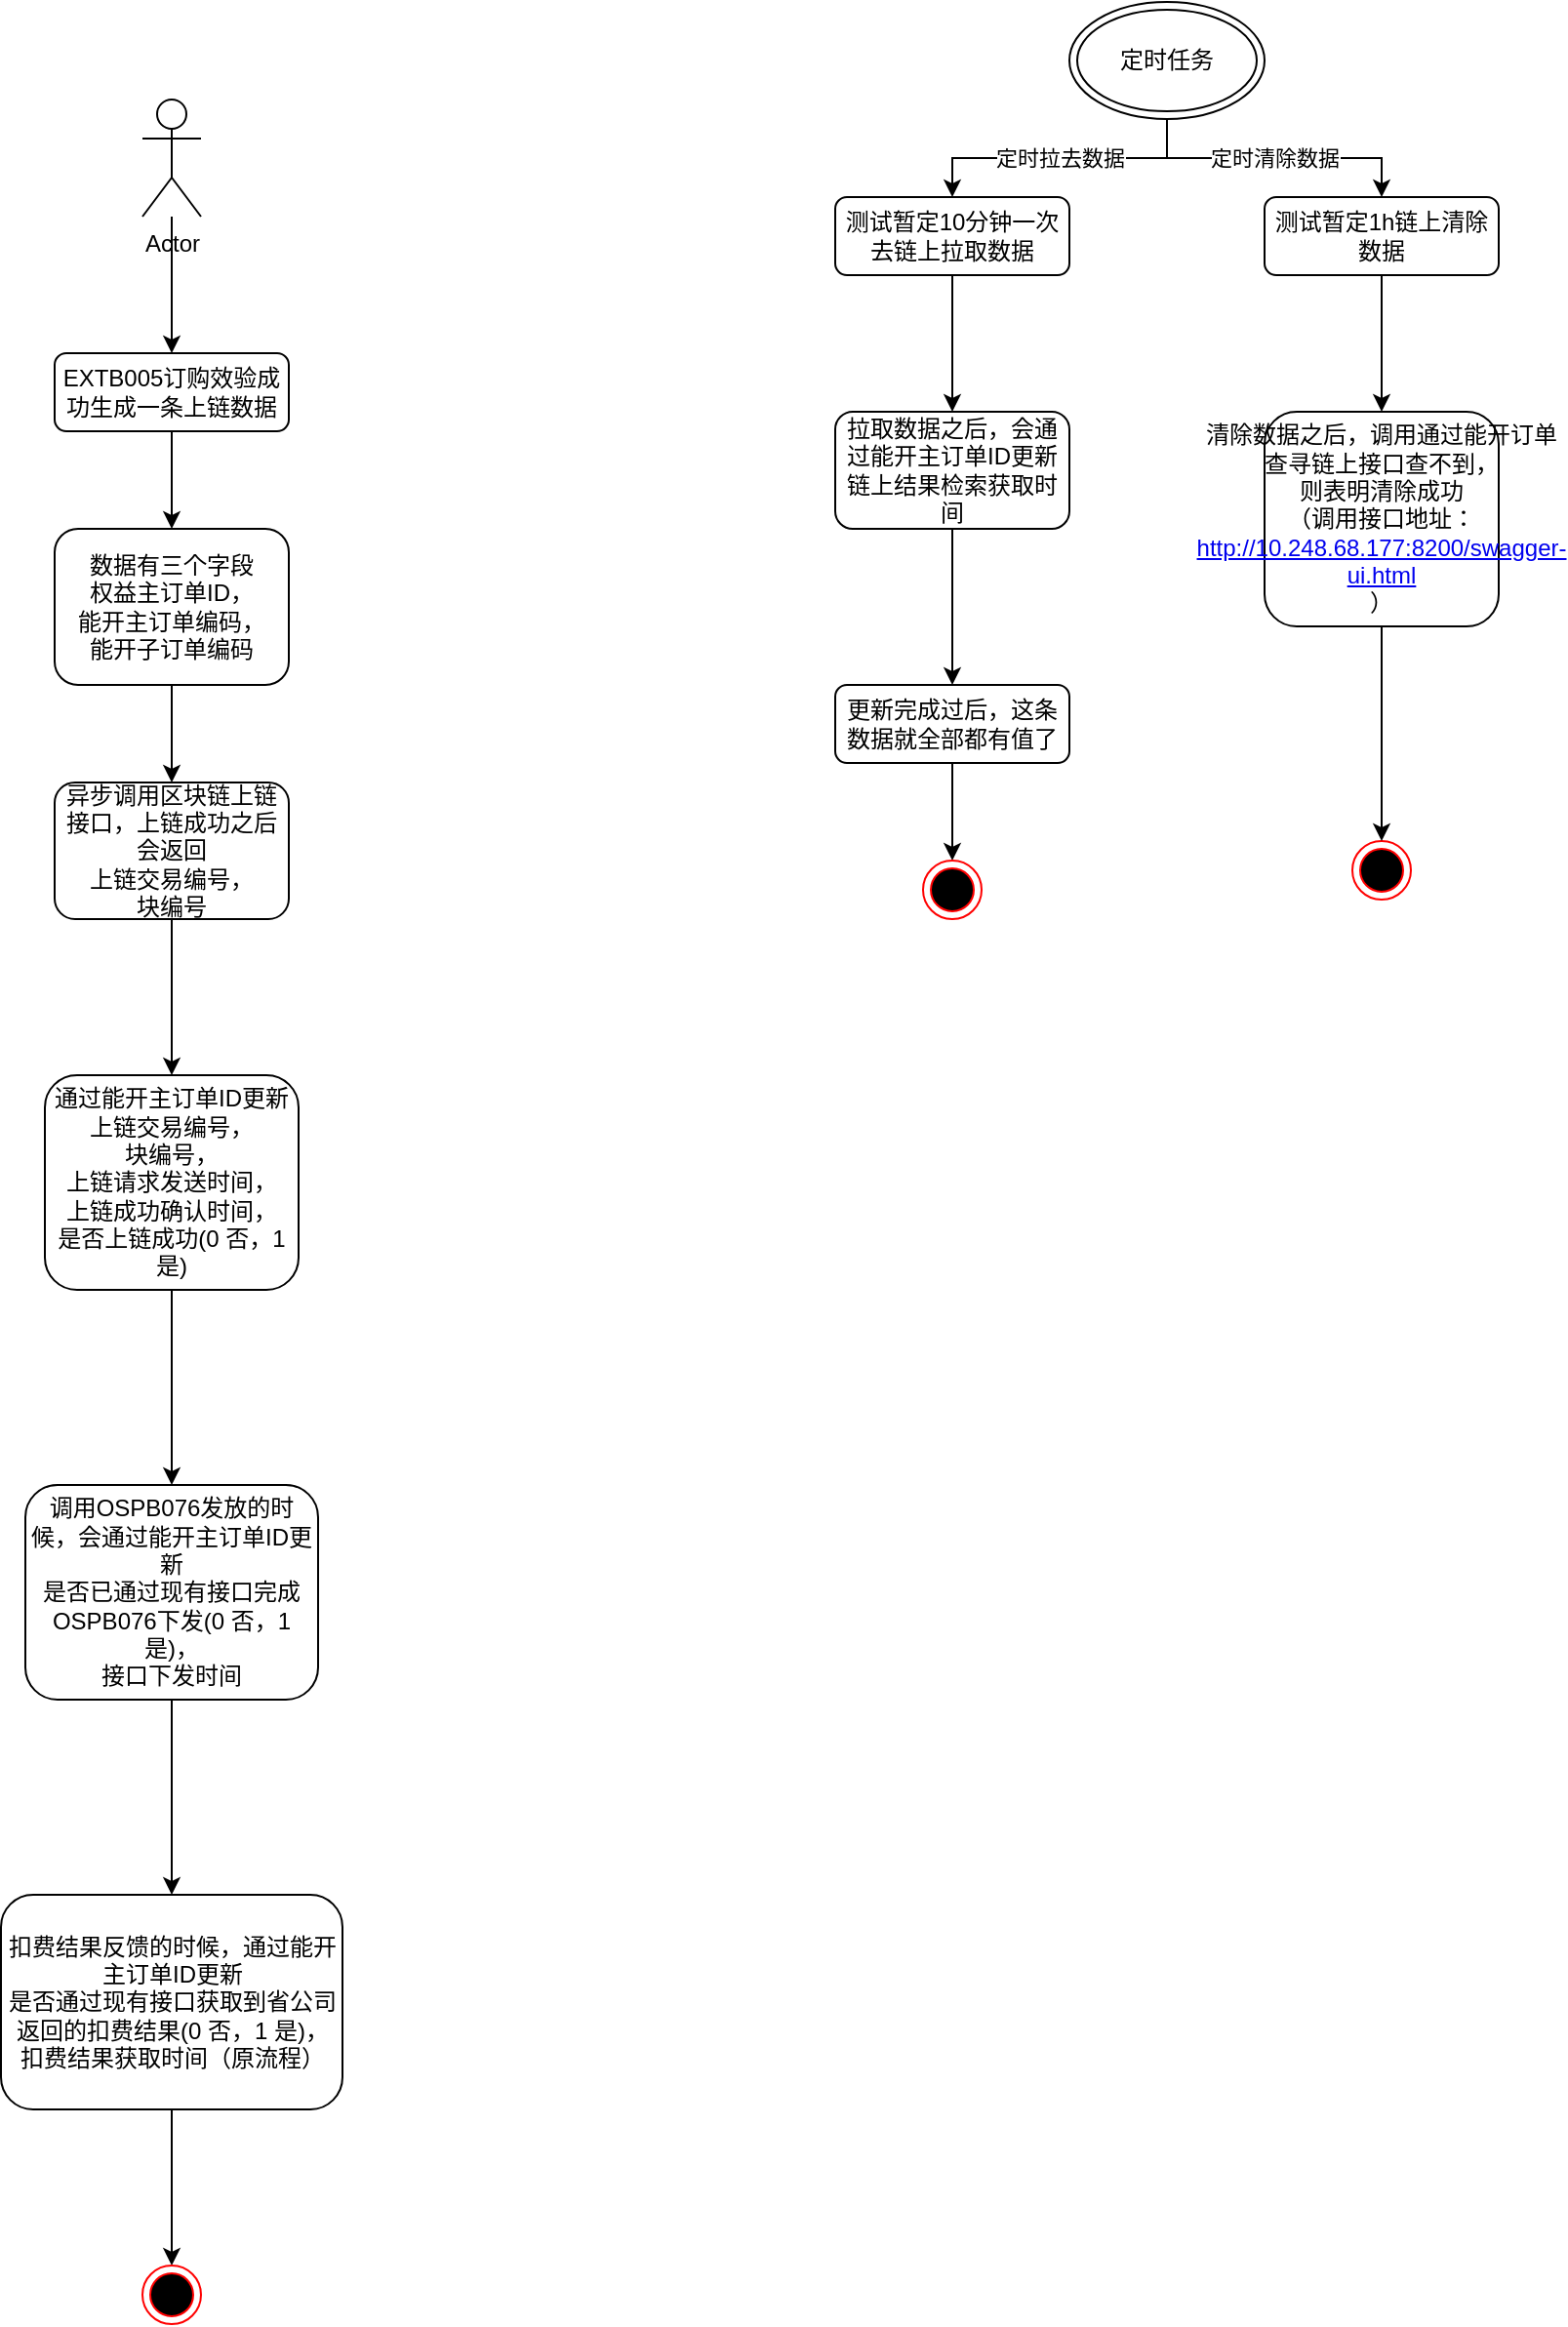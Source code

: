 <mxfile version="13.8.9-1" type="github">
  <diagram id="C5RBs43oDa-KdzZeNtuy" name="Page-1">
    <mxGraphModel dx="1182" dy="1751" grid="1" gridSize="10" guides="1" tooltips="1" connect="1" arrows="1" fold="1" page="1" pageScale="1" pageWidth="827" pageHeight="1169" math="0" shadow="0">
      <root>
        <mxCell id="WIyWlLk6GJQsqaUBKTNV-0" />
        <mxCell id="WIyWlLk6GJQsqaUBKTNV-1" parent="WIyWlLk6GJQsqaUBKTNV-0" />
        <mxCell id="MygkJCJRXzDX6hy5kthp-12" style="edgeStyle=orthogonalEdgeStyle;rounded=0;orthogonalLoop=1;jettySize=auto;html=1;" edge="1" parent="WIyWlLk6GJQsqaUBKTNV-1" source="WIyWlLk6GJQsqaUBKTNV-3" target="MygkJCJRXzDX6hy5kthp-10">
          <mxGeometry relative="1" as="geometry" />
        </mxCell>
        <mxCell id="WIyWlLk6GJQsqaUBKTNV-3" value="EXTB005订购效验成功生成一条上链数据" style="rounded=1;whiteSpace=wrap;html=1;fontSize=12;glass=0;strokeWidth=1;shadow=0;" parent="WIyWlLk6GJQsqaUBKTNV-1" vertex="1">
          <mxGeometry x="160" y="80" width="120" height="40" as="geometry" />
        </mxCell>
        <mxCell id="MygkJCJRXzDX6hy5kthp-42" style="edgeStyle=orthogonalEdgeStyle;rounded=0;orthogonalLoop=1;jettySize=auto;html=1;" edge="1" parent="WIyWlLk6GJQsqaUBKTNV-1" source="WIyWlLk6GJQsqaUBKTNV-7" target="MygkJCJRXzDX6hy5kthp-41">
          <mxGeometry relative="1" as="geometry" />
        </mxCell>
        <mxCell id="WIyWlLk6GJQsqaUBKTNV-7" value="更新完成过后，这条数据就全部都有值了" style="rounded=1;whiteSpace=wrap;html=1;fontSize=12;glass=0;strokeWidth=1;shadow=0;" parent="WIyWlLk6GJQsqaUBKTNV-1" vertex="1">
          <mxGeometry x="560" y="250" width="120" height="40" as="geometry" />
        </mxCell>
        <mxCell id="MygkJCJRXzDX6hy5kthp-3" style="edgeStyle=orthogonalEdgeStyle;rounded=0;orthogonalLoop=1;jettySize=auto;html=1;" edge="1" parent="WIyWlLk6GJQsqaUBKTNV-1" source="MygkJCJRXzDX6hy5kthp-2" target="WIyWlLk6GJQsqaUBKTNV-3">
          <mxGeometry relative="1" as="geometry" />
        </mxCell>
        <mxCell id="MygkJCJRXzDX6hy5kthp-2" value="Actor" style="shape=umlActor;verticalLabelPosition=bottom;verticalAlign=top;html=1;outlineConnect=0;" vertex="1" parent="WIyWlLk6GJQsqaUBKTNV-1">
          <mxGeometry x="205" y="-50" width="30" height="60" as="geometry" />
        </mxCell>
        <mxCell id="MygkJCJRXzDX6hy5kthp-39" style="edgeStyle=orthogonalEdgeStyle;rounded=0;orthogonalLoop=1;jettySize=auto;html=1;" edge="1" parent="WIyWlLk6GJQsqaUBKTNV-1" source="MygkJCJRXzDX6hy5kthp-4" target="WIyWlLk6GJQsqaUBKTNV-7">
          <mxGeometry relative="1" as="geometry" />
        </mxCell>
        <mxCell id="MygkJCJRXzDX6hy5kthp-4" value="拉取数据之后，会通过能开主订单ID更新&lt;br&gt;链上结果检索获取时间" style="rounded=1;whiteSpace=wrap;html=1;fontSize=12;glass=0;strokeWidth=1;shadow=0;" vertex="1" parent="WIyWlLk6GJQsqaUBKTNV-1">
          <mxGeometry x="560" y="110" width="120" height="60" as="geometry" />
        </mxCell>
        <mxCell id="MygkJCJRXzDX6hy5kthp-46" style="edgeStyle=orthogonalEdgeStyle;rounded=0;orthogonalLoop=1;jettySize=auto;html=1;" edge="1" parent="WIyWlLk6GJQsqaUBKTNV-1" source="MygkJCJRXzDX6hy5kthp-5" target="MygkJCJRXzDX6hy5kthp-45">
          <mxGeometry relative="1" as="geometry" />
        </mxCell>
        <mxCell id="MygkJCJRXzDX6hy5kthp-5" value="测试暂定1h链上清除数据" style="rounded=1;whiteSpace=wrap;html=1;fontSize=12;glass=0;strokeWidth=1;shadow=0;" vertex="1" parent="WIyWlLk6GJQsqaUBKTNV-1">
          <mxGeometry x="780" width="120" height="40" as="geometry" />
        </mxCell>
        <mxCell id="MygkJCJRXzDX6hy5kthp-37" style="edgeStyle=orthogonalEdgeStyle;rounded=0;orthogonalLoop=1;jettySize=auto;html=1;" edge="1" parent="WIyWlLk6GJQsqaUBKTNV-1" source="MygkJCJRXzDX6hy5kthp-6" target="MygkJCJRXzDX6hy5kthp-4">
          <mxGeometry relative="1" as="geometry" />
        </mxCell>
        <mxCell id="MygkJCJRXzDX6hy5kthp-6" value="测试暂定10分钟一次&lt;br&gt;去链上拉取数据" style="rounded=1;whiteSpace=wrap;html=1;fontSize=12;glass=0;strokeWidth=1;shadow=0;" vertex="1" parent="WIyWlLk6GJQsqaUBKTNV-1">
          <mxGeometry x="560" width="120" height="40" as="geometry" />
        </mxCell>
        <mxCell id="MygkJCJRXzDX6hy5kthp-31" style="edgeStyle=orthogonalEdgeStyle;rounded=0;orthogonalLoop=1;jettySize=auto;html=1;" edge="1" parent="WIyWlLk6GJQsqaUBKTNV-1" source="MygkJCJRXzDX6hy5kthp-7" target="MygkJCJRXzDX6hy5kthp-22">
          <mxGeometry relative="1" as="geometry" />
        </mxCell>
        <mxCell id="MygkJCJRXzDX6hy5kthp-7" value="扣费结果反馈的时候，通过能开主订单ID更新&lt;br&gt;是否通过现有接口获取到省公司返回的扣费结果(0 否，1 是)，&lt;br&gt;扣费结果获取时间（原流程）" style="rounded=1;whiteSpace=wrap;html=1;fontSize=12;glass=0;strokeWidth=1;shadow=0;" vertex="1" parent="WIyWlLk6GJQsqaUBKTNV-1">
          <mxGeometry x="132.5" y="870" width="175" height="110" as="geometry" />
        </mxCell>
        <mxCell id="MygkJCJRXzDX6hy5kthp-19" style="edgeStyle=orthogonalEdgeStyle;rounded=0;orthogonalLoop=1;jettySize=auto;html=1;" edge="1" parent="WIyWlLk6GJQsqaUBKTNV-1" source="MygkJCJRXzDX6hy5kthp-8" target="MygkJCJRXzDX6hy5kthp-7">
          <mxGeometry relative="1" as="geometry" />
        </mxCell>
        <mxCell id="MygkJCJRXzDX6hy5kthp-8" value="调用OSPB076发放的时候，会通过能开主订单ID更新&lt;br&gt;是否已通过现有接口完成OSPB076下发(0 否，1 是)，&lt;br&gt;接口下发时间" style="rounded=1;whiteSpace=wrap;html=1;fontSize=12;glass=0;strokeWidth=1;shadow=0;" vertex="1" parent="WIyWlLk6GJQsqaUBKTNV-1">
          <mxGeometry x="145" y="660" width="150" height="110" as="geometry" />
        </mxCell>
        <mxCell id="MygkJCJRXzDX6hy5kthp-17" style="edgeStyle=orthogonalEdgeStyle;rounded=0;orthogonalLoop=1;jettySize=auto;html=1;entryX=0.5;entryY=0;entryDx=0;entryDy=0;" edge="1" parent="WIyWlLk6GJQsqaUBKTNV-1" source="MygkJCJRXzDX6hy5kthp-9" target="MygkJCJRXzDX6hy5kthp-15">
          <mxGeometry relative="1" as="geometry" />
        </mxCell>
        <mxCell id="MygkJCJRXzDX6hy5kthp-9" value="异步调用区块链上链接口，上链成功之后会返回&lt;br&gt;上链交易编号，&lt;br&gt;块编号" style="rounded=1;whiteSpace=wrap;html=1;fontSize=12;glass=0;strokeWidth=1;shadow=0;" vertex="1" parent="WIyWlLk6GJQsqaUBKTNV-1">
          <mxGeometry x="160" y="300" width="120" height="70" as="geometry" />
        </mxCell>
        <mxCell id="MygkJCJRXzDX6hy5kthp-14" style="edgeStyle=orthogonalEdgeStyle;rounded=0;orthogonalLoop=1;jettySize=auto;html=1;entryX=0.5;entryY=0;entryDx=0;entryDy=0;" edge="1" parent="WIyWlLk6GJQsqaUBKTNV-1" source="MygkJCJRXzDX6hy5kthp-10" target="MygkJCJRXzDX6hy5kthp-9">
          <mxGeometry relative="1" as="geometry" />
        </mxCell>
        <mxCell id="MygkJCJRXzDX6hy5kthp-10" value="数据有三个字段&lt;br&gt;权益主订单ID，&lt;br&gt;能开主订单编码，&lt;br&gt;能开子订单编码" style="rounded=1;whiteSpace=wrap;html=1;fontSize=12;glass=0;strokeWidth=1;shadow=0;" vertex="1" parent="WIyWlLk6GJQsqaUBKTNV-1">
          <mxGeometry x="160" y="170" width="120" height="80" as="geometry" />
        </mxCell>
        <mxCell id="MygkJCJRXzDX6hy5kthp-18" style="edgeStyle=orthogonalEdgeStyle;rounded=0;orthogonalLoop=1;jettySize=auto;html=1;" edge="1" parent="WIyWlLk6GJQsqaUBKTNV-1" source="MygkJCJRXzDX6hy5kthp-15" target="MygkJCJRXzDX6hy5kthp-8">
          <mxGeometry relative="1" as="geometry" />
        </mxCell>
        <mxCell id="MygkJCJRXzDX6hy5kthp-15" value="通过能开主订单ID更新&lt;br&gt;上链交易编号，&lt;br&gt;块编号，&lt;br&gt;上链请求发送时间，&lt;br&gt;上链成功确认时间，&lt;br&gt;是否上链成功(0 否，1 是)" style="rounded=1;whiteSpace=wrap;html=1;fontSize=12;glass=0;strokeWidth=1;shadow=0;" vertex="1" parent="WIyWlLk6GJQsqaUBKTNV-1">
          <mxGeometry x="155" y="450" width="130" height="110" as="geometry" />
        </mxCell>
        <mxCell id="MygkJCJRXzDX6hy5kthp-22" value="" style="ellipse;html=1;shape=endState;fillColor=#000000;strokeColor=#ff0000;" vertex="1" parent="WIyWlLk6GJQsqaUBKTNV-1">
          <mxGeometry x="205" y="1060" width="30" height="30" as="geometry" />
        </mxCell>
        <mxCell id="MygkJCJRXzDX6hy5kthp-35" value="定时拉去数据" style="edgeStyle=orthogonalEdgeStyle;rounded=0;orthogonalLoop=1;jettySize=auto;html=1;" edge="1" parent="WIyWlLk6GJQsqaUBKTNV-1" source="MygkJCJRXzDX6hy5kthp-33" target="MygkJCJRXzDX6hy5kthp-6">
          <mxGeometry relative="1" as="geometry" />
        </mxCell>
        <mxCell id="MygkJCJRXzDX6hy5kthp-36" value="定时清除数据" style="edgeStyle=orthogonalEdgeStyle;rounded=0;orthogonalLoop=1;jettySize=auto;html=1;" edge="1" parent="WIyWlLk6GJQsqaUBKTNV-1" source="MygkJCJRXzDX6hy5kthp-33" target="MygkJCJRXzDX6hy5kthp-5">
          <mxGeometry relative="1" as="geometry" />
        </mxCell>
        <mxCell id="MygkJCJRXzDX6hy5kthp-33" value="定时任务" style="ellipse;shape=doubleEllipse;whiteSpace=wrap;html=1;" vertex="1" parent="WIyWlLk6GJQsqaUBKTNV-1">
          <mxGeometry x="680" y="-100" width="100" height="60" as="geometry" />
        </mxCell>
        <mxCell id="MygkJCJRXzDX6hy5kthp-41" value="" style="ellipse;html=1;shape=endState;fillColor=#000000;strokeColor=#ff0000;" vertex="1" parent="WIyWlLk6GJQsqaUBKTNV-1">
          <mxGeometry x="605" y="340" width="30" height="30" as="geometry" />
        </mxCell>
        <mxCell id="MygkJCJRXzDX6hy5kthp-43" value="" style="ellipse;html=1;shape=endState;fillColor=#000000;strokeColor=#ff0000;" vertex="1" parent="WIyWlLk6GJQsqaUBKTNV-1">
          <mxGeometry x="825" y="330" width="30" height="30" as="geometry" />
        </mxCell>
        <mxCell id="MygkJCJRXzDX6hy5kthp-47" style="edgeStyle=orthogonalEdgeStyle;rounded=0;orthogonalLoop=1;jettySize=auto;html=1;" edge="1" parent="WIyWlLk6GJQsqaUBKTNV-1" source="MygkJCJRXzDX6hy5kthp-45" target="MygkJCJRXzDX6hy5kthp-43">
          <mxGeometry relative="1" as="geometry" />
        </mxCell>
        <mxCell id="MygkJCJRXzDX6hy5kthp-45" value="清除数据之后，调用通过能开订单查寻链上接口查不到，&lt;br&gt;则表明清除成功&lt;br&gt;（调用接口地址：&lt;a href=&quot;http://10.248.68.177:8200/swagger-ui.html&quot;&gt;http://10.248.68.177:8200/swagger-ui.html&lt;/a&gt;&lt;br&gt;）" style="rounded=1;whiteSpace=wrap;html=1;fontSize=12;glass=0;strokeWidth=1;shadow=0;" vertex="1" parent="WIyWlLk6GJQsqaUBKTNV-1">
          <mxGeometry x="780" y="110" width="120" height="110" as="geometry" />
        </mxCell>
      </root>
    </mxGraphModel>
  </diagram>
</mxfile>
